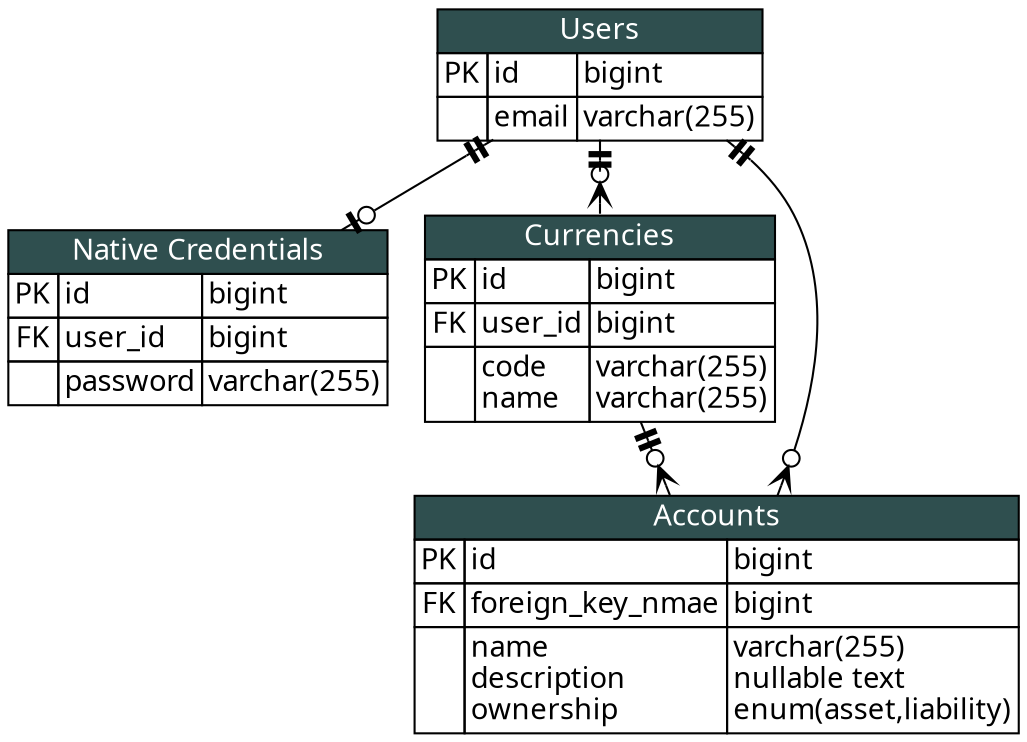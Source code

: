 digraph {
	graph [
		splines = true
		layout = dot
	]
	{
		node [ shape = none margin = 0 fontname="Candara" ]
		users [
			label = <
			<table cellspacing="0" border="0" cellborder="1">
				<tr>
					<td colspan="3" bgcolor="darkslategray">
						<font color="white">
							Users
						</font>
					</td>
				</tr>
				<tr>
					<td>PK</td>
					<td align="left">id</td>
					<td align="left">bigint</td>
				</tr>
				<tr>
					<td></td>
					<td>
						email<br align="left"/>
					</td>
					<td>
						varchar(255)<br align="left"/>
					</td>
				</tr>
			</table>
			>
		]

		native_credentials [
			label = <
			<table cellspacing="0" border="0" cellborder="1">
				<tr>
					<td colspan="3" bgcolor="darkslategray">
						<font color="white">
							Native Credentials
						</font>
					</td>
				</tr>
				<tr>
					<td>PK</td>
					<td align="left">id</td>
					<td align="left">bigint</td>
				</tr>
				<tr>
					<td>FK</td>
					<td align="left">user_id</td>
					<td align="left">bigint</td>
				</tr>
				<tr>
					<td></td>
					<td>
						password<br align="left"/>
					</td>
					<td>
						varchar(255)<br align="left"/>
					</td>
				</tr>
			</table>
			>
		]
		currencies [
			label = <
			<table cellspacing="0" border="0" cellborder="1">
				<tr>
					<td colspan="3" bgcolor="darkslategray">
						<font color="white">
							Currencies
						</font>
					</td>
				</tr>
				<tr>
					<td>PK</td>
					<td align="left">id</td>
					<td align="left">bigint</td>
				</tr>
				<tr>
					<td>FK</td>
					<td align="left">user_id</td>
					<td align="left">bigint</td>
				</tr>
				<tr>
					<td></td>
					<td align="left">
						code<br align="left"/>
						name<br align="left"/>
					</td>
					<td align="left">
						varchar(255)<br align="left"/>
						varchar(255)<br align="left"/>
					</td>
				</tr>
			</table>
			>
		]
		accounts [
			label = <
			<table cellspacing="0" border="0" cellborder="1">
				<tr>
					<td colspan="3" bgcolor="darkslategray">
						<font color="white">
							Accounts
						</font>
					</td>
				</tr>
				<tr>
					<td>PK</td>
					<td align="left">id</td>
					<td align="left">bigint</td>
				</tr>
				<tr>
					<td>FK</td>
					<td align="left">foreign_key_nmae</td>
					<td align="left">bigint</td>
				</tr>
				<tr>
					<td></td>
					<td align="left">
						name<br align="left"/>
						description<br align="left"/>
						ownership<br align="left"/>
					</td>
					<td align="left">
						varchar(255)<br align="left"/>
						nullable text<br align="left"/>
						enum(asset,liability)<br align="left"/>
					</td>
				</tr>
			</table>
			>
		]
	}

	edge [ dir = "both" ]
	{
		// zero or one
		edge [
			arrowhead = noneteeodot
			arrowtail = noneteetee
		]

		users -> native_credentials
	}

	{
		// zero to many
		edge [
			arrowhead = nonecrowodot
			arrowtail = noneteetee
		]

		users -> currencies
		users -> accounts
		currencies -> accounts
	}
}
